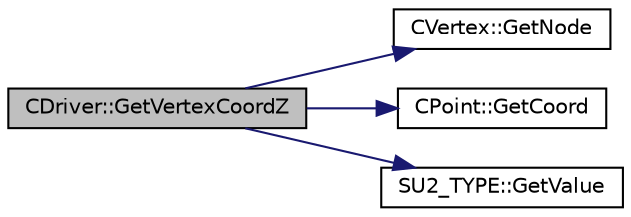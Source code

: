 digraph "CDriver::GetVertexCoordZ"
{
  edge [fontname="Helvetica",fontsize="10",labelfontname="Helvetica",labelfontsize="10"];
  node [fontname="Helvetica",fontsize="10",shape=record];
  rankdir="LR";
  Node1531 [label="CDriver::GetVertexCoordZ",height=0.2,width=0.4,color="black", fillcolor="grey75", style="filled", fontcolor="black"];
  Node1531 -> Node1532 [color="midnightblue",fontsize="10",style="solid",fontname="Helvetica"];
  Node1532 [label="CVertex::GetNode",height=0.2,width=0.4,color="black", fillcolor="white", style="filled",URL="$class_c_vertex.html#a95c513bf927464157ed96b6c79779a1f",tooltip="Get the node of the vertex. "];
  Node1531 -> Node1533 [color="midnightblue",fontsize="10",style="solid",fontname="Helvetica"];
  Node1533 [label="CPoint::GetCoord",height=0.2,width=0.4,color="black", fillcolor="white", style="filled",URL="$class_c_point.html#a95fe081d22e96e190cb3edcbf0d6525f",tooltip="Get the coordinates dor the control volume. "];
  Node1531 -> Node1534 [color="midnightblue",fontsize="10",style="solid",fontname="Helvetica"];
  Node1534 [label="SU2_TYPE::GetValue",height=0.2,width=0.4,color="black", fillcolor="white", style="filled",URL="$namespace_s_u2___t_y_p_e.html#a0ed43473f5a450ce028d088427bf10cb",tooltip="Get the (primitive) value of the datatype (needs to be implemented for each new type). "];
}
